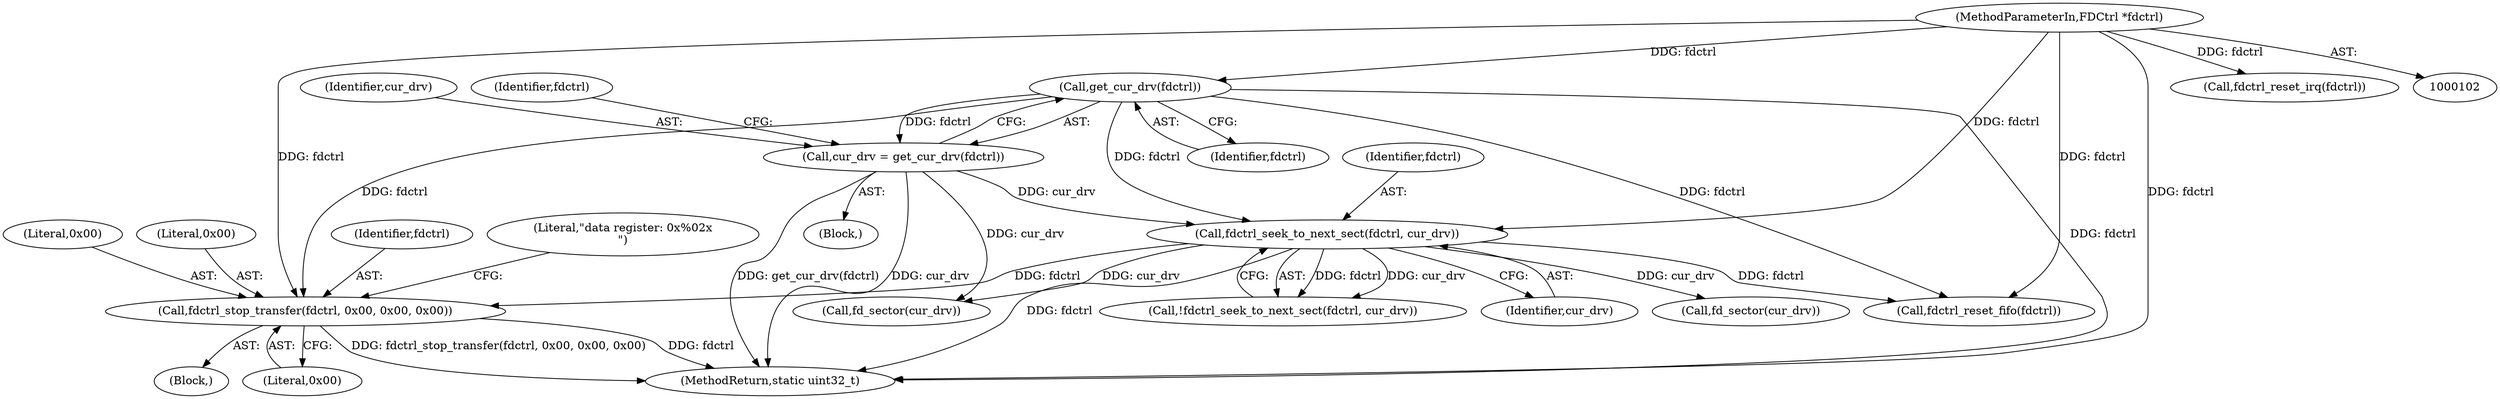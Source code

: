 digraph "0_qemu_e907746266721f305d67bc0718795fedee2e824c_0@pointer" {
"1000230" [label="(Call,fdctrl_stop_transfer(fdctrl, 0x00, 0x00, 0x00))"];
"1000167" [label="(Call,fdctrl_seek_to_next_sect(fdctrl, cur_drv))"];
"1000113" [label="(Call,get_cur_drv(fdctrl))"];
"1000103" [label="(MethodParameterIn,FDCtrl *fdctrl)"];
"1000111" [label="(Call,cur_drv = get_cur_drv(fdctrl))"];
"1000246" [label="(MethodReturn,static uint32_t)"];
"1000117" [label="(Identifier,fdctrl)"];
"1000237" [label="(Call,fdctrl_reset_fifo(fdctrl))"];
"1000183" [label="(Call,fd_sector(cur_drv))"];
"1000103" [label="(MethodParameterIn,FDCtrl *fdctrl)"];
"1000168" [label="(Identifier,fdctrl)"];
"1000242" [label="(Literal,\"data register: 0x%02x\n\")"];
"1000173" [label="(Call,fd_sector(cur_drv))"];
"1000113" [label="(Call,get_cur_drv(fdctrl))"];
"1000233" [label="(Literal,0x00)"];
"1000239" [label="(Call,fdctrl_reset_irq(fdctrl))"];
"1000232" [label="(Literal,0x00)"];
"1000169" [label="(Identifier,cur_drv)"];
"1000111" [label="(Call,cur_drv = get_cur_drv(fdctrl))"];
"1000112" [label="(Identifier,cur_drv)"];
"1000229" [label="(Block,)"];
"1000230" [label="(Call,fdctrl_stop_transfer(fdctrl, 0x00, 0x00, 0x00))"];
"1000104" [label="(Block,)"];
"1000231" [label="(Identifier,fdctrl)"];
"1000167" [label="(Call,fdctrl_seek_to_next_sect(fdctrl, cur_drv))"];
"1000234" [label="(Literal,0x00)"];
"1000114" [label="(Identifier,fdctrl)"];
"1000166" [label="(Call,!fdctrl_seek_to_next_sect(fdctrl, cur_drv))"];
"1000230" -> "1000229"  [label="AST: "];
"1000230" -> "1000234"  [label="CFG: "];
"1000231" -> "1000230"  [label="AST: "];
"1000232" -> "1000230"  [label="AST: "];
"1000233" -> "1000230"  [label="AST: "];
"1000234" -> "1000230"  [label="AST: "];
"1000242" -> "1000230"  [label="CFG: "];
"1000230" -> "1000246"  [label="DDG: fdctrl"];
"1000230" -> "1000246"  [label="DDG: fdctrl_stop_transfer(fdctrl, 0x00, 0x00, 0x00)"];
"1000167" -> "1000230"  [label="DDG: fdctrl"];
"1000113" -> "1000230"  [label="DDG: fdctrl"];
"1000103" -> "1000230"  [label="DDG: fdctrl"];
"1000167" -> "1000166"  [label="AST: "];
"1000167" -> "1000169"  [label="CFG: "];
"1000168" -> "1000167"  [label="AST: "];
"1000169" -> "1000167"  [label="AST: "];
"1000166" -> "1000167"  [label="CFG: "];
"1000167" -> "1000246"  [label="DDG: fdctrl"];
"1000167" -> "1000166"  [label="DDG: fdctrl"];
"1000167" -> "1000166"  [label="DDG: cur_drv"];
"1000113" -> "1000167"  [label="DDG: fdctrl"];
"1000103" -> "1000167"  [label="DDG: fdctrl"];
"1000111" -> "1000167"  [label="DDG: cur_drv"];
"1000167" -> "1000173"  [label="DDG: cur_drv"];
"1000167" -> "1000183"  [label="DDG: cur_drv"];
"1000167" -> "1000237"  [label="DDG: fdctrl"];
"1000113" -> "1000111"  [label="AST: "];
"1000113" -> "1000114"  [label="CFG: "];
"1000114" -> "1000113"  [label="AST: "];
"1000111" -> "1000113"  [label="CFG: "];
"1000113" -> "1000246"  [label="DDG: fdctrl"];
"1000113" -> "1000111"  [label="DDG: fdctrl"];
"1000103" -> "1000113"  [label="DDG: fdctrl"];
"1000113" -> "1000237"  [label="DDG: fdctrl"];
"1000103" -> "1000102"  [label="AST: "];
"1000103" -> "1000246"  [label="DDG: fdctrl"];
"1000103" -> "1000237"  [label="DDG: fdctrl"];
"1000103" -> "1000239"  [label="DDG: fdctrl"];
"1000111" -> "1000104"  [label="AST: "];
"1000112" -> "1000111"  [label="AST: "];
"1000117" -> "1000111"  [label="CFG: "];
"1000111" -> "1000246"  [label="DDG: cur_drv"];
"1000111" -> "1000246"  [label="DDG: get_cur_drv(fdctrl)"];
"1000111" -> "1000183"  [label="DDG: cur_drv"];
}
